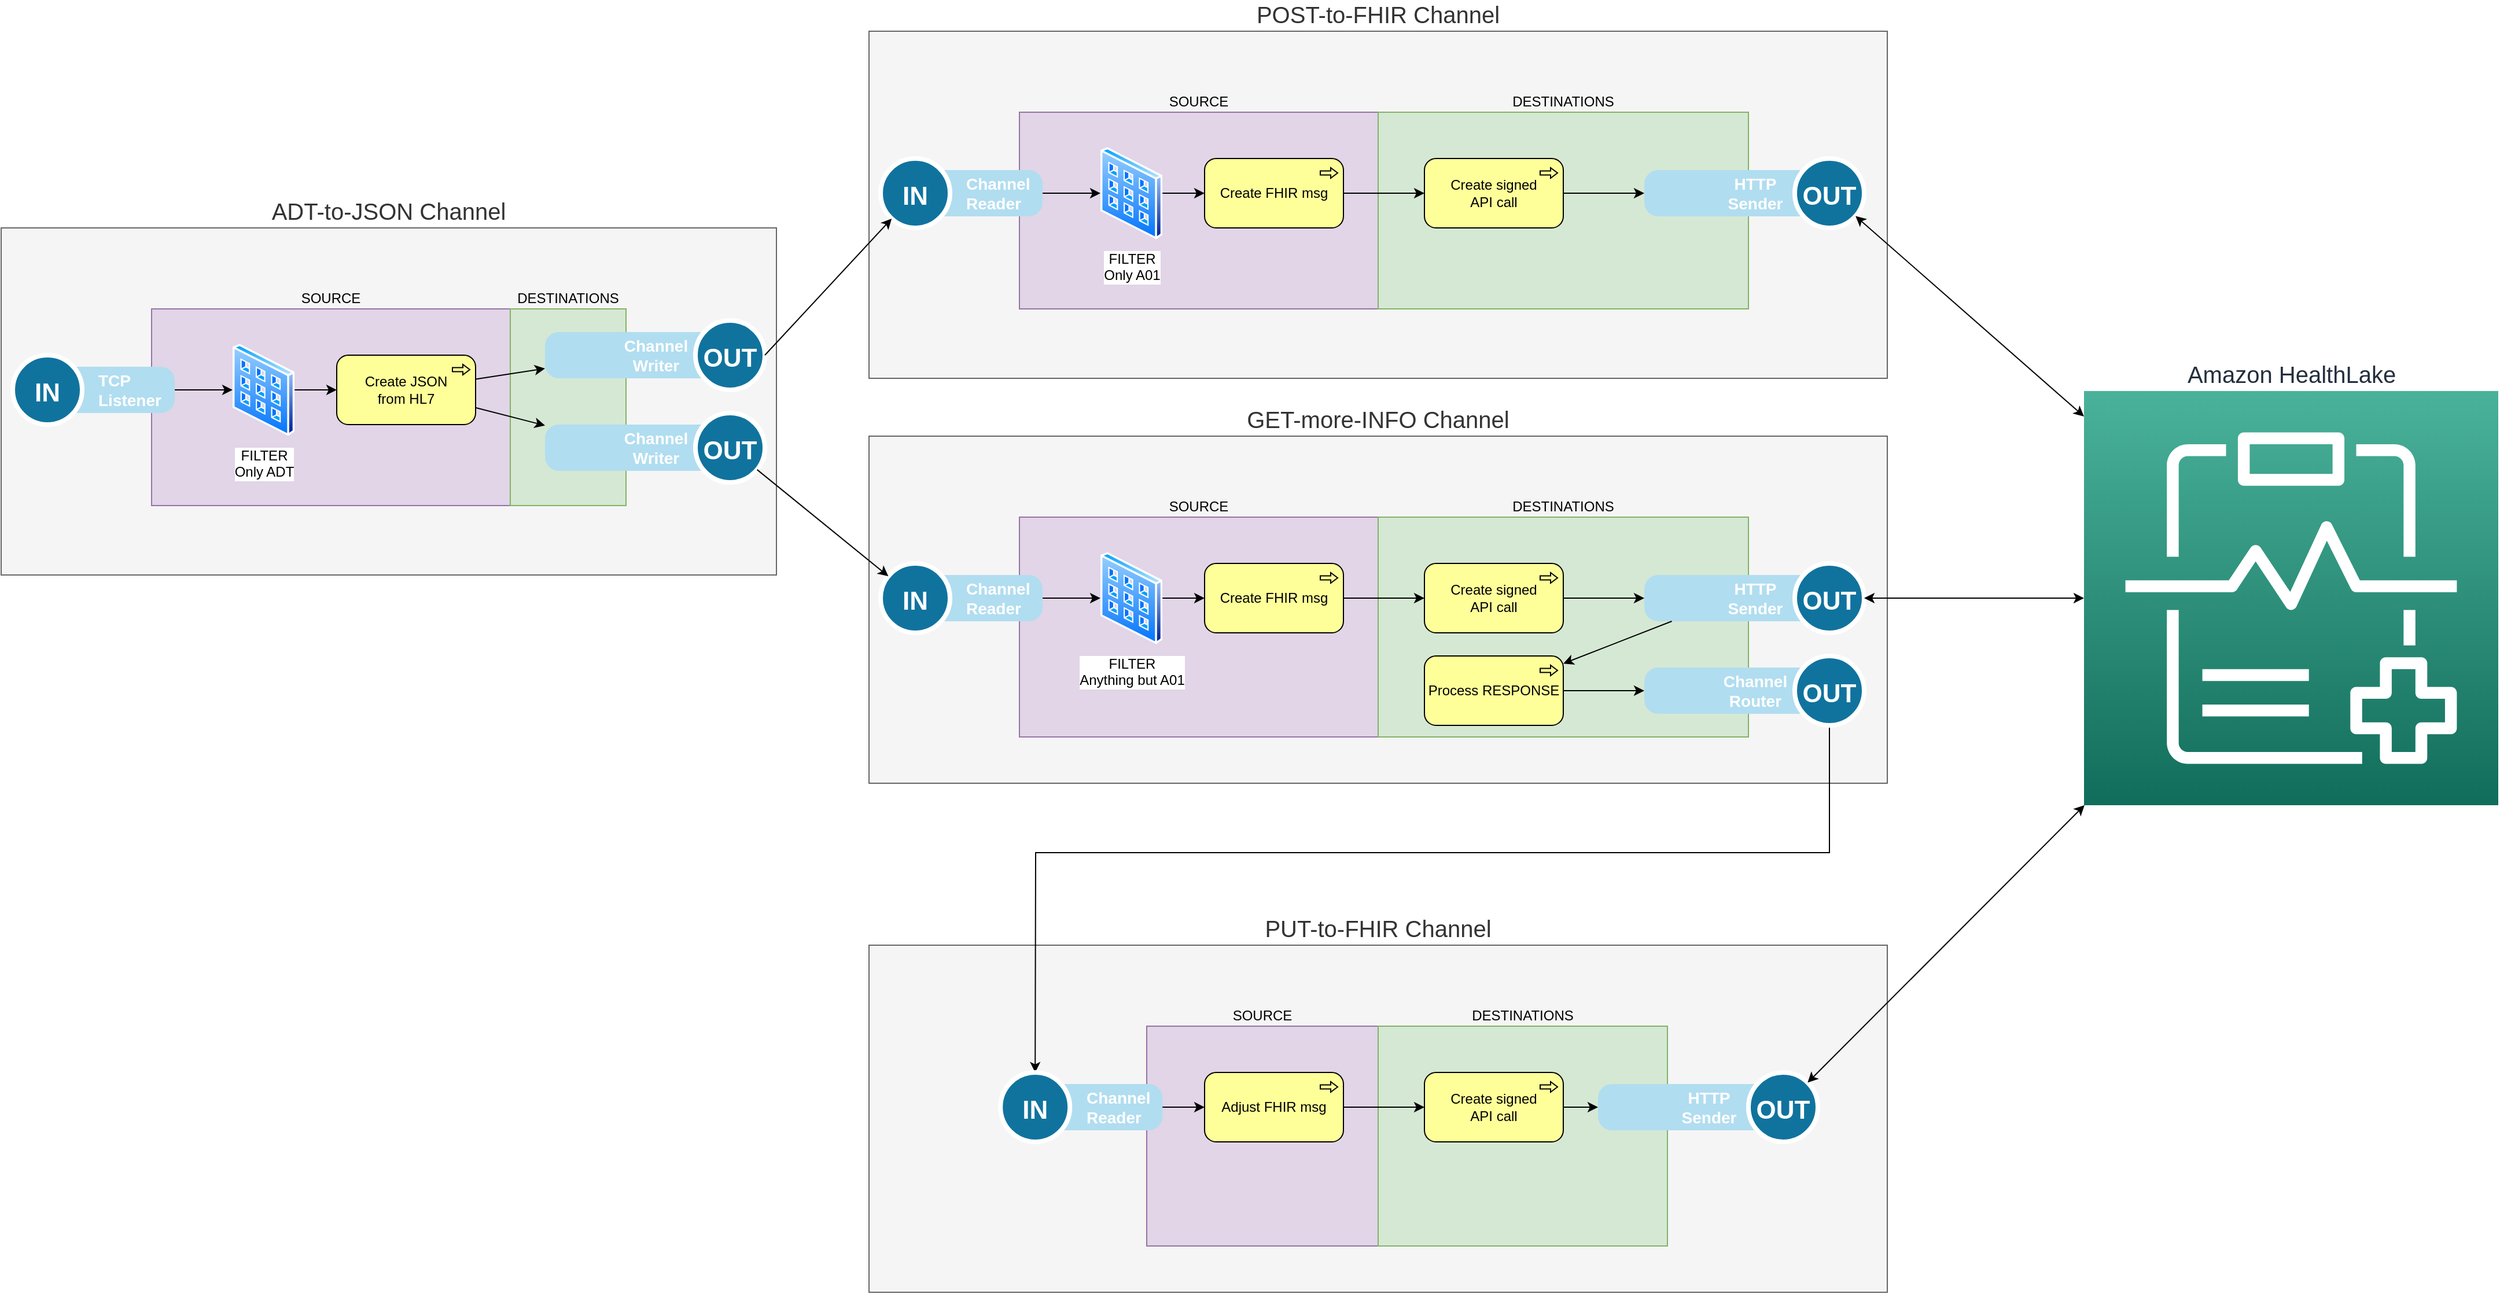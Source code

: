 <mxfile version="18.0.4" type="device"><diagram id="kiJFDNwCbrxmSZ4_0PuW" name="Page-1"><mxGraphModel dx="2370" dy="1442" grid="1" gridSize="10" guides="1" tooltips="1" connect="1" arrows="1" fold="1" page="1" pageScale="1" pageWidth="1100" pageHeight="850" math="0" shadow="0"><root><mxCell id="0"/><mxCell id="1" parent="0"/><mxCell id="OguB5tOZrs4LQUhpLWX--77" value="PUT-to-FHIR Channel" style="rounded=0;whiteSpace=wrap;html=1;labelPosition=center;verticalLabelPosition=top;align=center;verticalAlign=bottom;fontSize=20;fillColor=#f5f5f5;fontColor=#333333;strokeColor=#666666;" vertex="1" parent="1"><mxGeometry x="750" y="940" width="880" height="300" as="geometry"/></mxCell><mxCell id="OguB5tOZrs4LQUhpLWX--23" value="ADT-to-JSON Channel" style="rounded=0;whiteSpace=wrap;html=1;labelPosition=center;verticalLabelPosition=top;align=center;verticalAlign=bottom;fontSize=20;fillColor=#f5f5f5;fontColor=#333333;strokeColor=#666666;" vertex="1" parent="1"><mxGeometry y="320" width="670" height="300" as="geometry"/></mxCell><mxCell id="OguB5tOZrs4LQUhpLWX--2" value="SOURCE" style="rounded=0;whiteSpace=wrap;html=1;labelPosition=center;verticalLabelPosition=top;align=center;verticalAlign=bottom;fillColor=#e1d5e7;strokeColor=#9673a6;" vertex="1" parent="1"><mxGeometry x="130" y="390" width="310" height="170" as="geometry"/></mxCell><mxCell id="OguB5tOZrs4LQUhpLWX--4" value="FILTER&lt;br&gt;Only ADT" style="aspect=fixed;perimeter=ellipsePerimeter;html=1;align=center;shadow=0;dashed=0;spacingTop=3;image;image=img/lib/active_directory/input_output_filter.svg;" vertex="1" parent="1"><mxGeometry x="200" y="420" width="53.6" height="80" as="geometry"/></mxCell><mxCell id="OguB5tOZrs4LQUhpLWX--6" value="Create JSON&lt;br&gt;from HL7" style="html=1;outlineConnect=0;whiteSpace=wrap;fillColor=#ffff99;shape=mxgraph.archimate3.application;appType=proc;archiType=rounded;" vertex="1" parent="1"><mxGeometry x="290" y="430" width="120" height="60" as="geometry"/></mxCell><mxCell id="OguB5tOZrs4LQUhpLWX--9" value="DESTINATIONS" style="rounded=0;whiteSpace=wrap;html=1;labelPosition=center;verticalLabelPosition=top;align=center;verticalAlign=bottom;fillColor=#d5e8d4;strokeColor=#82b366;" vertex="1" parent="1"><mxGeometry x="440" y="390" width="100" height="170" as="geometry"/></mxCell><mxCell id="OguB5tOZrs4LQUhpLWX--12" value="TCP Listener" style="shape=rect;rounded=1;whiteSpace=wrap;html=1;shadow=0;strokeColor=none;fillColor=#B1DDF0;arcSize=30;fontSize=14;spacingLeft=42;fontStyle=1;fontColor=#FFFFFF;align=left;" vertex="1" parent="1"><mxGeometry x="40" y="440" width="110" height="40" as="geometry"/></mxCell><mxCell id="OguB5tOZrs4LQUhpLWX--13" value="IN" style="shape=ellipse;perimeter=ellipsePerimeter;fontSize=22;fontStyle=1;shadow=0;strokeColor=#ffffff;fillColor=#10739E;strokeWidth=4;fontColor=#ffffff;align=center;" vertex="1" parent="1"><mxGeometry x="10" y="430" width="60" height="60" as="geometry"/></mxCell><mxCell id="OguB5tOZrs4LQUhpLWX--14" value="Channel&lt;br&gt;Writer" style="shape=rect;rounded=1;whiteSpace=wrap;html=1;shadow=0;strokeColor=none;fillColor=#B1DDF0;arcSize=30;fontSize=14;spacingLeft=42;fontStyle=1;fontColor=#FFFFFF;align=center;labelPosition=center;verticalLabelPosition=middle;verticalAlign=middle;" vertex="1" parent="1"><mxGeometry x="470" y="410" width="150" height="40" as="geometry"/></mxCell><mxCell id="OguB5tOZrs4LQUhpLWX--15" value="OUT" style="shape=ellipse;perimeter=ellipsePerimeter;fontSize=22;fontStyle=1;shadow=0;strokeColor=#ffffff;fillColor=#10739E;strokeWidth=4;fontColor=#ffffff;align=center;" vertex="1" parent="1"><mxGeometry x="600" y="400" width="60" height="60" as="geometry"/></mxCell><mxCell id="OguB5tOZrs4LQUhpLWX--19" value="Channel&lt;br&gt;Writer" style="shape=rect;rounded=1;whiteSpace=wrap;html=1;shadow=0;strokeColor=none;fillColor=#B1DDF0;arcSize=30;fontSize=14;spacingLeft=42;fontStyle=1;fontColor=#FFFFFF;align=center;labelPosition=center;verticalLabelPosition=middle;verticalAlign=middle;" vertex="1" parent="1"><mxGeometry x="470" y="490" width="150" height="40" as="geometry"/></mxCell><mxCell id="OguB5tOZrs4LQUhpLWX--20" value="OUT" style="shape=ellipse;perimeter=ellipsePerimeter;fontSize=22;fontStyle=1;shadow=0;strokeColor=#ffffff;fillColor=#10739E;strokeWidth=4;fontColor=#ffffff;align=center;" vertex="1" parent="1"><mxGeometry x="600" y="480" width="60" height="60" as="geometry"/></mxCell><mxCell id="OguB5tOZrs4LQUhpLWX--24" value="POST-to-FHIR Channel" style="rounded=0;whiteSpace=wrap;html=1;labelPosition=center;verticalLabelPosition=top;align=center;verticalAlign=bottom;fontSize=20;fillColor=#f5f5f5;fontColor=#333333;strokeColor=#666666;" vertex="1" parent="1"><mxGeometry x="750" y="150" width="880" height="300" as="geometry"/></mxCell><mxCell id="OguB5tOZrs4LQUhpLWX--25" value="SOURCE" style="rounded=0;whiteSpace=wrap;html=1;labelPosition=center;verticalLabelPosition=top;align=center;verticalAlign=bottom;fillColor=#e1d5e7;strokeColor=#9673a6;" vertex="1" parent="1"><mxGeometry x="880" y="220" width="310" height="170" as="geometry"/></mxCell><mxCell id="OguB5tOZrs4LQUhpLWX--26" value="FILTER&lt;br&gt;Only A01" style="aspect=fixed;perimeter=ellipsePerimeter;html=1;align=center;shadow=0;dashed=0;spacingTop=3;image;image=img/lib/active_directory/input_output_filter.svg;" vertex="1" parent="1"><mxGeometry x="950" y="250" width="53.6" height="80" as="geometry"/></mxCell><mxCell id="OguB5tOZrs4LQUhpLWX--28" value="Create FHIR msg" style="html=1;outlineConnect=0;whiteSpace=wrap;fillColor=#ffff99;shape=mxgraph.archimate3.application;appType=proc;archiType=rounded;" vertex="1" parent="1"><mxGeometry x="1040" y="260" width="120" height="60" as="geometry"/></mxCell><mxCell id="OguB5tOZrs4LQUhpLWX--30" value="DESTINATIONS" style="rounded=0;whiteSpace=wrap;html=1;labelPosition=center;verticalLabelPosition=top;align=center;verticalAlign=bottom;fillColor=#d5e8d4;strokeColor=#82b366;" vertex="1" parent="1"><mxGeometry x="1190" y="220" width="320" height="170" as="geometry"/></mxCell><mxCell id="OguB5tOZrs4LQUhpLWX--31" value="Channel Reader" style="shape=rect;rounded=1;whiteSpace=wrap;html=1;shadow=0;strokeColor=none;fillColor=#B1DDF0;arcSize=30;fontSize=14;spacingLeft=42;fontStyle=1;fontColor=#FFFFFF;align=left;" vertex="1" parent="1"><mxGeometry x="790" y="270" width="110" height="40" as="geometry"/></mxCell><mxCell id="OguB5tOZrs4LQUhpLWX--32" value="IN" style="shape=ellipse;perimeter=ellipsePerimeter;fontSize=22;fontStyle=1;shadow=0;strokeColor=#ffffff;fillColor=#10739E;strokeWidth=4;fontColor=#ffffff;align=center;" vertex="1" parent="1"><mxGeometry x="760" y="260" width="60" height="60" as="geometry"/></mxCell><mxCell id="OguB5tOZrs4LQUhpLWX--33" value="HTTP&lt;br&gt;Sender" style="shape=rect;rounded=1;whiteSpace=wrap;html=1;shadow=0;strokeColor=none;fillColor=#B1DDF0;arcSize=30;fontSize=14;spacingLeft=42;fontStyle=1;fontColor=#FFFFFF;align=center;labelPosition=center;verticalLabelPosition=middle;verticalAlign=middle;" vertex="1" parent="1"><mxGeometry x="1420" y="270" width="150" height="40" as="geometry"/></mxCell><mxCell id="OguB5tOZrs4LQUhpLWX--34" value="OUT" style="shape=ellipse;perimeter=ellipsePerimeter;fontSize=22;fontStyle=1;shadow=0;strokeColor=#ffffff;fillColor=#10739E;strokeWidth=4;fontColor=#ffffff;align=center;" vertex="1" parent="1"><mxGeometry x="1550" y="260" width="60" height="60" as="geometry"/></mxCell><mxCell id="OguB5tOZrs4LQUhpLWX--42" value="Amazon HealthLake" style="sketch=0;points=[[0,0,0],[0.25,0,0],[0.5,0,0],[0.75,0,0],[1,0,0],[0,1,0],[0.25,1,0],[0.5,1,0],[0.75,1,0],[1,1,0],[0,0.25,0],[0,0.5,0],[0,0.75,0],[1,0.25,0],[1,0.5,0],[1,0.75,0]];outlineConnect=0;fontColor=#232F3E;gradientColor=#4AB29A;gradientDirection=north;fillColor=#116D5B;strokeColor=#ffffff;dashed=0;verticalLabelPosition=top;verticalAlign=bottom;align=center;html=1;fontSize=20;fontStyle=0;aspect=fixed;shape=mxgraph.aws4.resourceIcon;resIcon=mxgraph.aws4.healthlake;labelPosition=center;" vertex="1" parent="1"><mxGeometry x="1800" y="461" width="358" height="358" as="geometry"/></mxCell><mxCell id="OguB5tOZrs4LQUhpLWX--44" value="Create signed &lt;br&gt;API call" style="html=1;outlineConnect=0;whiteSpace=wrap;fillColor=#ffff99;shape=mxgraph.archimate3.application;appType=proc;archiType=rounded;" vertex="1" parent="1"><mxGeometry x="1230" y="260" width="120" height="60" as="geometry"/></mxCell><mxCell id="OguB5tOZrs4LQUhpLWX--46" value="" style="endArrow=classic;html=1;rounded=0;fontSize=20;" edge="1" parent="1" source="OguB5tOZrs4LQUhpLWX--44" target="OguB5tOZrs4LQUhpLWX--33"><mxGeometry width="50" height="50" relative="1" as="geometry"><mxPoint x="1500" y="450" as="sourcePoint"/><mxPoint x="1550" y="400" as="targetPoint"/></mxGeometry></mxCell><mxCell id="OguB5tOZrs4LQUhpLWX--47" value="" style="endArrow=classic;html=1;rounded=0;fontSize=20;" edge="1" parent="1" source="OguB5tOZrs4LQUhpLWX--28" target="OguB5tOZrs4LQUhpLWX--44"><mxGeometry width="50" height="50" relative="1" as="geometry"><mxPoint x="1360" y="300" as="sourcePoint"/><mxPoint x="1340" y="300" as="targetPoint"/></mxGeometry></mxCell><mxCell id="OguB5tOZrs4LQUhpLWX--48" value="" style="endArrow=classic;html=1;rounded=0;fontSize=20;" edge="1" parent="1" source="OguB5tOZrs4LQUhpLWX--26" target="OguB5tOZrs4LQUhpLWX--28"><mxGeometry width="50" height="50" relative="1" as="geometry"><mxPoint x="1370" y="310" as="sourcePoint"/><mxPoint x="1080" y="290" as="targetPoint"/></mxGeometry></mxCell><mxCell id="OguB5tOZrs4LQUhpLWX--49" value="" style="endArrow=classic;html=1;rounded=0;fontSize=20;" edge="1" parent="1" source="OguB5tOZrs4LQUhpLWX--31" target="OguB5tOZrs4LQUhpLWX--26"><mxGeometry width="50" height="50" relative="1" as="geometry"><mxPoint x="1380" y="320" as="sourcePoint"/><mxPoint x="980" y="290" as="targetPoint"/></mxGeometry></mxCell><mxCell id="OguB5tOZrs4LQUhpLWX--50" value="" style="endArrow=classic;startArrow=classic;html=1;rounded=0;fontSize=20;" edge="1" parent="1" source="OguB5tOZrs4LQUhpLWX--34" target="OguB5tOZrs4LQUhpLWX--42"><mxGeometry width="50" height="50" relative="1" as="geometry"><mxPoint x="1420" y="580" as="sourcePoint"/><mxPoint x="1470" y="530" as="targetPoint"/></mxGeometry></mxCell><mxCell id="OguB5tOZrs4LQUhpLWX--51" value="" style="endArrow=classic;html=1;rounded=0;fontSize=20;exitX=1;exitY=0.5;exitDx=0;exitDy=0;" edge="1" parent="1" source="OguB5tOZrs4LQUhpLWX--15" target="OguB5tOZrs4LQUhpLWX--32"><mxGeometry width="50" height="50" relative="1" as="geometry"><mxPoint x="910" y="300" as="sourcePoint"/><mxPoint x="960.0" y="300" as="targetPoint"/></mxGeometry></mxCell><mxCell id="OguB5tOZrs4LQUhpLWX--52" value="" style="endArrow=classic;html=1;rounded=0;fontSize=20;" edge="1" parent="1" source="OguB5tOZrs4LQUhpLWX--6" target="OguB5tOZrs4LQUhpLWX--14"><mxGeometry width="50" height="50" relative="1" as="geometry"><mxPoint x="670" y="440" as="sourcePoint"/><mxPoint x="779.586" y="321.984" as="targetPoint"/></mxGeometry></mxCell><mxCell id="OguB5tOZrs4LQUhpLWX--53" value="" style="endArrow=classic;html=1;rounded=0;fontSize=20;" edge="1" parent="1" source="OguB5tOZrs4LQUhpLWX--6" target="OguB5tOZrs4LQUhpLWX--19"><mxGeometry width="50" height="50" relative="1" as="geometry"><mxPoint x="680" y="450" as="sourcePoint"/><mxPoint x="789.586" y="331.984" as="targetPoint"/></mxGeometry></mxCell><mxCell id="OguB5tOZrs4LQUhpLWX--54" value="" style="endArrow=classic;html=1;rounded=0;fontSize=20;" edge="1" parent="1" source="OguB5tOZrs4LQUhpLWX--4" target="OguB5tOZrs4LQUhpLWX--6"><mxGeometry width="50" height="50" relative="1" as="geometry"><mxPoint x="690" y="460" as="sourcePoint"/><mxPoint x="799.586" y="341.984" as="targetPoint"/></mxGeometry></mxCell><mxCell id="OguB5tOZrs4LQUhpLWX--55" value="" style="endArrow=classic;html=1;rounded=0;fontSize=20;" edge="1" parent="1" source="OguB5tOZrs4LQUhpLWX--12" target="OguB5tOZrs4LQUhpLWX--4"><mxGeometry width="50" height="50" relative="1" as="geometry"><mxPoint x="700" y="470" as="sourcePoint"/><mxPoint x="809.586" y="351.984" as="targetPoint"/></mxGeometry></mxCell><mxCell id="OguB5tOZrs4LQUhpLWX--56" value="GET-more-INFO Channel" style="rounded=0;whiteSpace=wrap;html=1;labelPosition=center;verticalLabelPosition=top;align=center;verticalAlign=bottom;fontSize=20;fillColor=#f5f5f5;fontColor=#333333;strokeColor=#666666;" vertex="1" parent="1"><mxGeometry x="750" y="500" width="880" height="300" as="geometry"/></mxCell><mxCell id="OguB5tOZrs4LQUhpLWX--57" value="SOURCE" style="rounded=0;whiteSpace=wrap;html=1;labelPosition=center;verticalLabelPosition=top;align=center;verticalAlign=bottom;fillColor=#e1d5e7;strokeColor=#9673a6;" vertex="1" parent="1"><mxGeometry x="880" y="570" width="310" height="190" as="geometry"/></mxCell><mxCell id="OguB5tOZrs4LQUhpLWX--58" value="FILTER&lt;br&gt;Anything but A01" style="aspect=fixed;perimeter=ellipsePerimeter;html=1;align=center;shadow=0;dashed=0;spacingTop=3;image;image=img/lib/active_directory/input_output_filter.svg;" vertex="1" parent="1"><mxGeometry x="950" y="600" width="53.6" height="80" as="geometry"/></mxCell><mxCell id="OguB5tOZrs4LQUhpLWX--59" value="Create FHIR msg" style="html=1;outlineConnect=0;whiteSpace=wrap;fillColor=#ffff99;shape=mxgraph.archimate3.application;appType=proc;archiType=rounded;" vertex="1" parent="1"><mxGeometry x="1040" y="610" width="120" height="60" as="geometry"/></mxCell><mxCell id="OguB5tOZrs4LQUhpLWX--60" value="DESTINATIONS" style="rounded=0;whiteSpace=wrap;html=1;labelPosition=center;verticalLabelPosition=top;align=center;verticalAlign=bottom;fillColor=#d5e8d4;strokeColor=#82b366;" vertex="1" parent="1"><mxGeometry x="1190" y="570" width="320" height="190" as="geometry"/></mxCell><mxCell id="OguB5tOZrs4LQUhpLWX--61" value="Channel Reader" style="shape=rect;rounded=1;whiteSpace=wrap;html=1;shadow=0;strokeColor=none;fillColor=#B1DDF0;arcSize=30;fontSize=14;spacingLeft=42;fontStyle=1;fontColor=#FFFFFF;align=left;" vertex="1" parent="1"><mxGeometry x="790" y="620" width="110" height="40" as="geometry"/></mxCell><mxCell id="OguB5tOZrs4LQUhpLWX--62" value="IN" style="shape=ellipse;perimeter=ellipsePerimeter;fontSize=22;fontStyle=1;shadow=0;strokeColor=#ffffff;fillColor=#10739E;strokeWidth=4;fontColor=#ffffff;align=center;" vertex="1" parent="1"><mxGeometry x="760" y="610" width="60" height="60" as="geometry"/></mxCell><mxCell id="OguB5tOZrs4LQUhpLWX--63" value="HTTP&lt;br&gt;Sender" style="shape=rect;rounded=1;whiteSpace=wrap;html=1;shadow=0;strokeColor=none;fillColor=#B1DDF0;arcSize=30;fontSize=14;spacingLeft=42;fontStyle=1;fontColor=#FFFFFF;align=center;labelPosition=center;verticalLabelPosition=middle;verticalAlign=middle;" vertex="1" parent="1"><mxGeometry x="1420" y="620" width="150" height="40" as="geometry"/></mxCell><mxCell id="OguB5tOZrs4LQUhpLWX--100" style="edgeStyle=orthogonalEdgeStyle;rounded=0;orthogonalLoop=1;jettySize=auto;html=1;fontSize=20;" edge="1" parent="1" source="OguB5tOZrs4LQUhpLWX--75" target="OguB5tOZrs4LQUhpLWX--83"><mxGeometry relative="1" as="geometry"><Array as="points"><mxPoint x="1580" y="860"/><mxPoint x="894" y="860"/></Array></mxGeometry></mxCell><mxCell id="OguB5tOZrs4LQUhpLWX--64" value="OUT" style="shape=ellipse;perimeter=ellipsePerimeter;fontSize=22;fontStyle=1;shadow=0;strokeColor=#ffffff;fillColor=#10739E;strokeWidth=4;fontColor=#ffffff;align=center;" vertex="1" parent="1"><mxGeometry x="1550" y="610" width="60" height="60" as="geometry"/></mxCell><mxCell id="OguB5tOZrs4LQUhpLWX--65" value="Create signed &lt;br&gt;API call" style="html=1;outlineConnect=0;whiteSpace=wrap;fillColor=#ffff99;shape=mxgraph.archimate3.application;appType=proc;archiType=rounded;" vertex="1" parent="1"><mxGeometry x="1230" y="610" width="120" height="60" as="geometry"/></mxCell><mxCell id="OguB5tOZrs4LQUhpLWX--66" value="" style="endArrow=classic;html=1;rounded=0;fontSize=20;" edge="1" parent="1" source="OguB5tOZrs4LQUhpLWX--65" target="OguB5tOZrs4LQUhpLWX--63"><mxGeometry width="50" height="50" relative="1" as="geometry"><mxPoint x="1500" y="800" as="sourcePoint"/><mxPoint x="1550" y="750" as="targetPoint"/></mxGeometry></mxCell><mxCell id="OguB5tOZrs4LQUhpLWX--67" value="" style="endArrow=classic;html=1;rounded=0;fontSize=20;" edge="1" parent="1" source="OguB5tOZrs4LQUhpLWX--59" target="OguB5tOZrs4LQUhpLWX--65"><mxGeometry width="50" height="50" relative="1" as="geometry"><mxPoint x="1360" y="650" as="sourcePoint"/><mxPoint x="1340" y="650" as="targetPoint"/></mxGeometry></mxCell><mxCell id="OguB5tOZrs4LQUhpLWX--68" value="" style="endArrow=classic;html=1;rounded=0;fontSize=20;" edge="1" parent="1" source="OguB5tOZrs4LQUhpLWX--58" target="OguB5tOZrs4LQUhpLWX--59"><mxGeometry width="50" height="50" relative="1" as="geometry"><mxPoint x="1370" y="660" as="sourcePoint"/><mxPoint x="1080" y="640" as="targetPoint"/></mxGeometry></mxCell><mxCell id="OguB5tOZrs4LQUhpLWX--69" value="" style="endArrow=classic;html=1;rounded=0;fontSize=20;" edge="1" parent="1" source="OguB5tOZrs4LQUhpLWX--61" target="OguB5tOZrs4LQUhpLWX--58"><mxGeometry width="50" height="50" relative="1" as="geometry"><mxPoint x="1380" y="670" as="sourcePoint"/><mxPoint x="980" y="640" as="targetPoint"/></mxGeometry></mxCell><mxCell id="OguB5tOZrs4LQUhpLWX--70" value="" style="endArrow=classic;html=1;rounded=0;fontSize=20;" edge="1" parent="1" source="OguB5tOZrs4LQUhpLWX--20" target="OguB5tOZrs4LQUhpLWX--62"><mxGeometry width="50" height="50" relative="1" as="geometry"><mxPoint x="670" y="440" as="sourcePoint"/><mxPoint x="779.586" y="321.984" as="targetPoint"/></mxGeometry></mxCell><mxCell id="OguB5tOZrs4LQUhpLWX--71" value="" style="endArrow=classic;startArrow=classic;html=1;rounded=0;fontSize=20;" edge="1" parent="1" source="OguB5tOZrs4LQUhpLWX--64" target="OguB5tOZrs4LQUhpLWX--42"><mxGeometry width="50" height="50" relative="1" as="geometry"><mxPoint x="1613.274" y="318.929" as="sourcePoint"/><mxPoint x="1740" y="422.644" as="targetPoint"/></mxGeometry></mxCell><mxCell id="OguB5tOZrs4LQUhpLWX--72" value="Process RESPONSE" style="html=1;outlineConnect=0;whiteSpace=wrap;fillColor=#ffff99;shape=mxgraph.archimate3.application;appType=proc;archiType=rounded;" vertex="1" parent="1"><mxGeometry x="1230" y="690" width="120" height="60" as="geometry"/></mxCell><mxCell id="OguB5tOZrs4LQUhpLWX--73" value="" style="endArrow=classic;html=1;rounded=0;fontSize=20;" edge="1" parent="1" source="OguB5tOZrs4LQUhpLWX--63" target="OguB5tOZrs4LQUhpLWX--72"><mxGeometry width="50" height="50" relative="1" as="geometry"><mxPoint x="1360" y="650" as="sourcePoint"/><mxPoint x="1430" y="650" as="targetPoint"/></mxGeometry></mxCell><mxCell id="OguB5tOZrs4LQUhpLWX--74" value="Channel&lt;br&gt;Router" style="shape=rect;rounded=1;whiteSpace=wrap;html=1;shadow=0;strokeColor=none;fillColor=#B1DDF0;arcSize=30;fontSize=14;spacingLeft=42;fontStyle=1;fontColor=#FFFFFF;align=center;labelPosition=center;verticalLabelPosition=middle;verticalAlign=middle;" vertex="1" parent="1"><mxGeometry x="1420" y="700" width="150" height="40" as="geometry"/></mxCell><mxCell id="OguB5tOZrs4LQUhpLWX--75" value="OUT" style="shape=ellipse;perimeter=ellipsePerimeter;fontSize=22;fontStyle=1;shadow=0;strokeColor=#ffffff;fillColor=#10739E;strokeWidth=4;fontColor=#ffffff;align=center;" vertex="1" parent="1"><mxGeometry x="1550" y="690" width="60" height="60" as="geometry"/></mxCell><mxCell id="OguB5tOZrs4LQUhpLWX--76" value="" style="endArrow=classic;html=1;rounded=0;fontSize=20;" edge="1" parent="1" source="OguB5tOZrs4LQUhpLWX--72" target="OguB5tOZrs4LQUhpLWX--74"><mxGeometry width="50" height="50" relative="1" as="geometry"><mxPoint x="1453.75" y="670" as="sourcePoint"/><mxPoint x="1360" y="706.585" as="targetPoint"/></mxGeometry></mxCell><mxCell id="OguB5tOZrs4LQUhpLWX--78" value="SOURCE" style="rounded=0;whiteSpace=wrap;html=1;labelPosition=center;verticalLabelPosition=top;align=center;verticalAlign=bottom;fillColor=#e1d5e7;strokeColor=#9673a6;" vertex="1" parent="1"><mxGeometry x="990" y="1010" width="200" height="190" as="geometry"/></mxCell><mxCell id="OguB5tOZrs4LQUhpLWX--80" value="Adjust FHIR msg" style="html=1;outlineConnect=0;whiteSpace=wrap;fillColor=#ffff99;shape=mxgraph.archimate3.application;appType=proc;archiType=rounded;" vertex="1" parent="1"><mxGeometry x="1040" y="1050" width="120" height="60" as="geometry"/></mxCell><mxCell id="OguB5tOZrs4LQUhpLWX--81" value="DESTINATIONS" style="rounded=0;whiteSpace=wrap;html=1;labelPosition=center;verticalLabelPosition=top;align=center;verticalAlign=bottom;fillColor=#d5e8d4;strokeColor=#82b366;" vertex="1" parent="1"><mxGeometry x="1190" y="1010" width="250" height="190" as="geometry"/></mxCell><mxCell id="OguB5tOZrs4LQUhpLWX--82" value="Channel Reader" style="shape=rect;rounded=1;whiteSpace=wrap;html=1;shadow=0;strokeColor=none;fillColor=#B1DDF0;arcSize=30;fontSize=14;spacingLeft=42;fontStyle=1;fontColor=#FFFFFF;align=left;" vertex="1" parent="1"><mxGeometry x="893.6" y="1060" width="110" height="40" as="geometry"/></mxCell><mxCell id="OguB5tOZrs4LQUhpLWX--83" value="IN" style="shape=ellipse;perimeter=ellipsePerimeter;fontSize=22;fontStyle=1;shadow=0;strokeColor=#ffffff;fillColor=#10739E;strokeWidth=4;fontColor=#ffffff;align=center;" vertex="1" parent="1"><mxGeometry x="863.6" y="1050" width="60" height="60" as="geometry"/></mxCell><mxCell id="OguB5tOZrs4LQUhpLWX--84" value="HTTP&lt;br&gt;Sender" style="shape=rect;rounded=1;whiteSpace=wrap;html=1;shadow=0;strokeColor=none;fillColor=#B1DDF0;arcSize=30;fontSize=14;spacingLeft=42;fontStyle=1;fontColor=#FFFFFF;align=center;labelPosition=center;verticalLabelPosition=middle;verticalAlign=middle;" vertex="1" parent="1"><mxGeometry x="1380" y="1060" width="150" height="40" as="geometry"/></mxCell><mxCell id="OguB5tOZrs4LQUhpLWX--85" value="OUT" style="shape=ellipse;perimeter=ellipsePerimeter;fontSize=22;fontStyle=1;shadow=0;strokeColor=#ffffff;fillColor=#10739E;strokeWidth=4;fontColor=#ffffff;align=center;" vertex="1" parent="1"><mxGeometry x="1510" y="1050" width="60" height="60" as="geometry"/></mxCell><mxCell id="OguB5tOZrs4LQUhpLWX--86" value="Create signed &lt;br&gt;API call" style="html=1;outlineConnect=0;whiteSpace=wrap;fillColor=#ffff99;shape=mxgraph.archimate3.application;appType=proc;archiType=rounded;" vertex="1" parent="1"><mxGeometry x="1230" y="1050" width="120" height="60" as="geometry"/></mxCell><mxCell id="OguB5tOZrs4LQUhpLWX--87" value="" style="endArrow=classic;html=1;rounded=0;fontSize=20;" edge="1" parent="1" source="OguB5tOZrs4LQUhpLWX--86" target="OguB5tOZrs4LQUhpLWX--84"><mxGeometry width="50" height="50" relative="1" as="geometry"><mxPoint x="1500" y="1240" as="sourcePoint"/><mxPoint x="1420" y="1080" as="targetPoint"/></mxGeometry></mxCell><mxCell id="OguB5tOZrs4LQUhpLWX--88" value="" style="endArrow=classic;html=1;rounded=0;fontSize=20;" edge="1" parent="1" source="OguB5tOZrs4LQUhpLWX--80" target="OguB5tOZrs4LQUhpLWX--86"><mxGeometry width="50" height="50" relative="1" as="geometry"><mxPoint x="1360" y="1090" as="sourcePoint"/><mxPoint x="1340" y="1090" as="targetPoint"/></mxGeometry></mxCell><mxCell id="OguB5tOZrs4LQUhpLWX--90" value="" style="endArrow=classic;html=1;rounded=0;fontSize=20;" edge="1" parent="1" source="OguB5tOZrs4LQUhpLWX--82" target="OguB5tOZrs4LQUhpLWX--80"><mxGeometry width="50" height="50" relative="1" as="geometry"><mxPoint x="1380" y="1110" as="sourcePoint"/><mxPoint x="950.0" y="1080" as="targetPoint"/></mxGeometry></mxCell><mxCell id="OguB5tOZrs4LQUhpLWX--99" value="" style="endArrow=classic;startArrow=classic;html=1;rounded=0;fontSize=20;" edge="1" parent="1" source="OguB5tOZrs4LQUhpLWX--85" target="OguB5tOZrs4LQUhpLWX--42"><mxGeometry width="50" height="50" relative="1" as="geometry"><mxPoint x="1620" y="650" as="sourcePoint"/><mxPoint x="1810" y="650" as="targetPoint"/></mxGeometry></mxCell></root></mxGraphModel></diagram></mxfile>